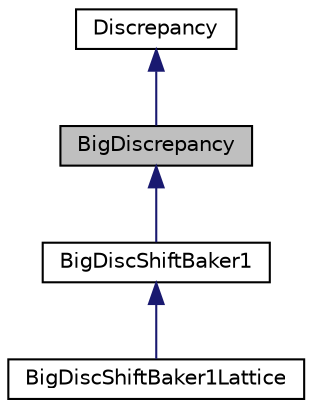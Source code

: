 digraph "BigDiscrepancy"
{
 // INTERACTIVE_SVG=YES
  bgcolor="transparent";
  edge [fontname="Helvetica",fontsize="10",labelfontname="Helvetica",labelfontsize="10"];
  node [fontname="Helvetica",fontsize="10",shape=record];
  Node0 [label="BigDiscrepancy",height=0.2,width=0.4,color="black", fillcolor="grey75", style="filled", fontcolor="black"];
  Node1 -> Node0 [dir="back",color="midnightblue",fontsize="10",style="solid",fontname="Helvetica"];
  Node1 [label="Discrepancy",height=0.2,width=0.4,color="black",URL="$dc/d81/classumontreal_1_1ssj_1_1discrepancy_1_1Discrepancy.html",tooltip="This abstract class is the base class of all discrepancy classes. "];
  Node0 -> Node2 [dir="back",color="midnightblue",fontsize="10",style="solid",fontname="Helvetica"];
  Node2 [label="BigDiscShiftBaker1",height=0.2,width=0.4,color="black",URL="$dd/dac/classumontreal_1_1ssj_1_1discrepancy_1_1BigDiscShiftBaker1.html",tooltip="This class computes the same discrepancy as in umontreal.ssj.discrepancy.DiscShiftBaker1 [see eq..."];
  Node2 -> Node3 [dir="back",color="midnightblue",fontsize="10",style="solid",fontname="Helvetica"];
  Node3 [label="BigDiscShiftBaker1Lattice",height=0.2,width=0.4,color="black",URL="$d1/d9e/classumontreal_1_1ssj_1_1discrepancy_1_1BigDiscShiftBaker1Lattice.html",tooltip="This class computes the same discrepancy as in umontreal.ssj.discrepancy.DiscShiftBaker1Lattice [see ..."];
}
